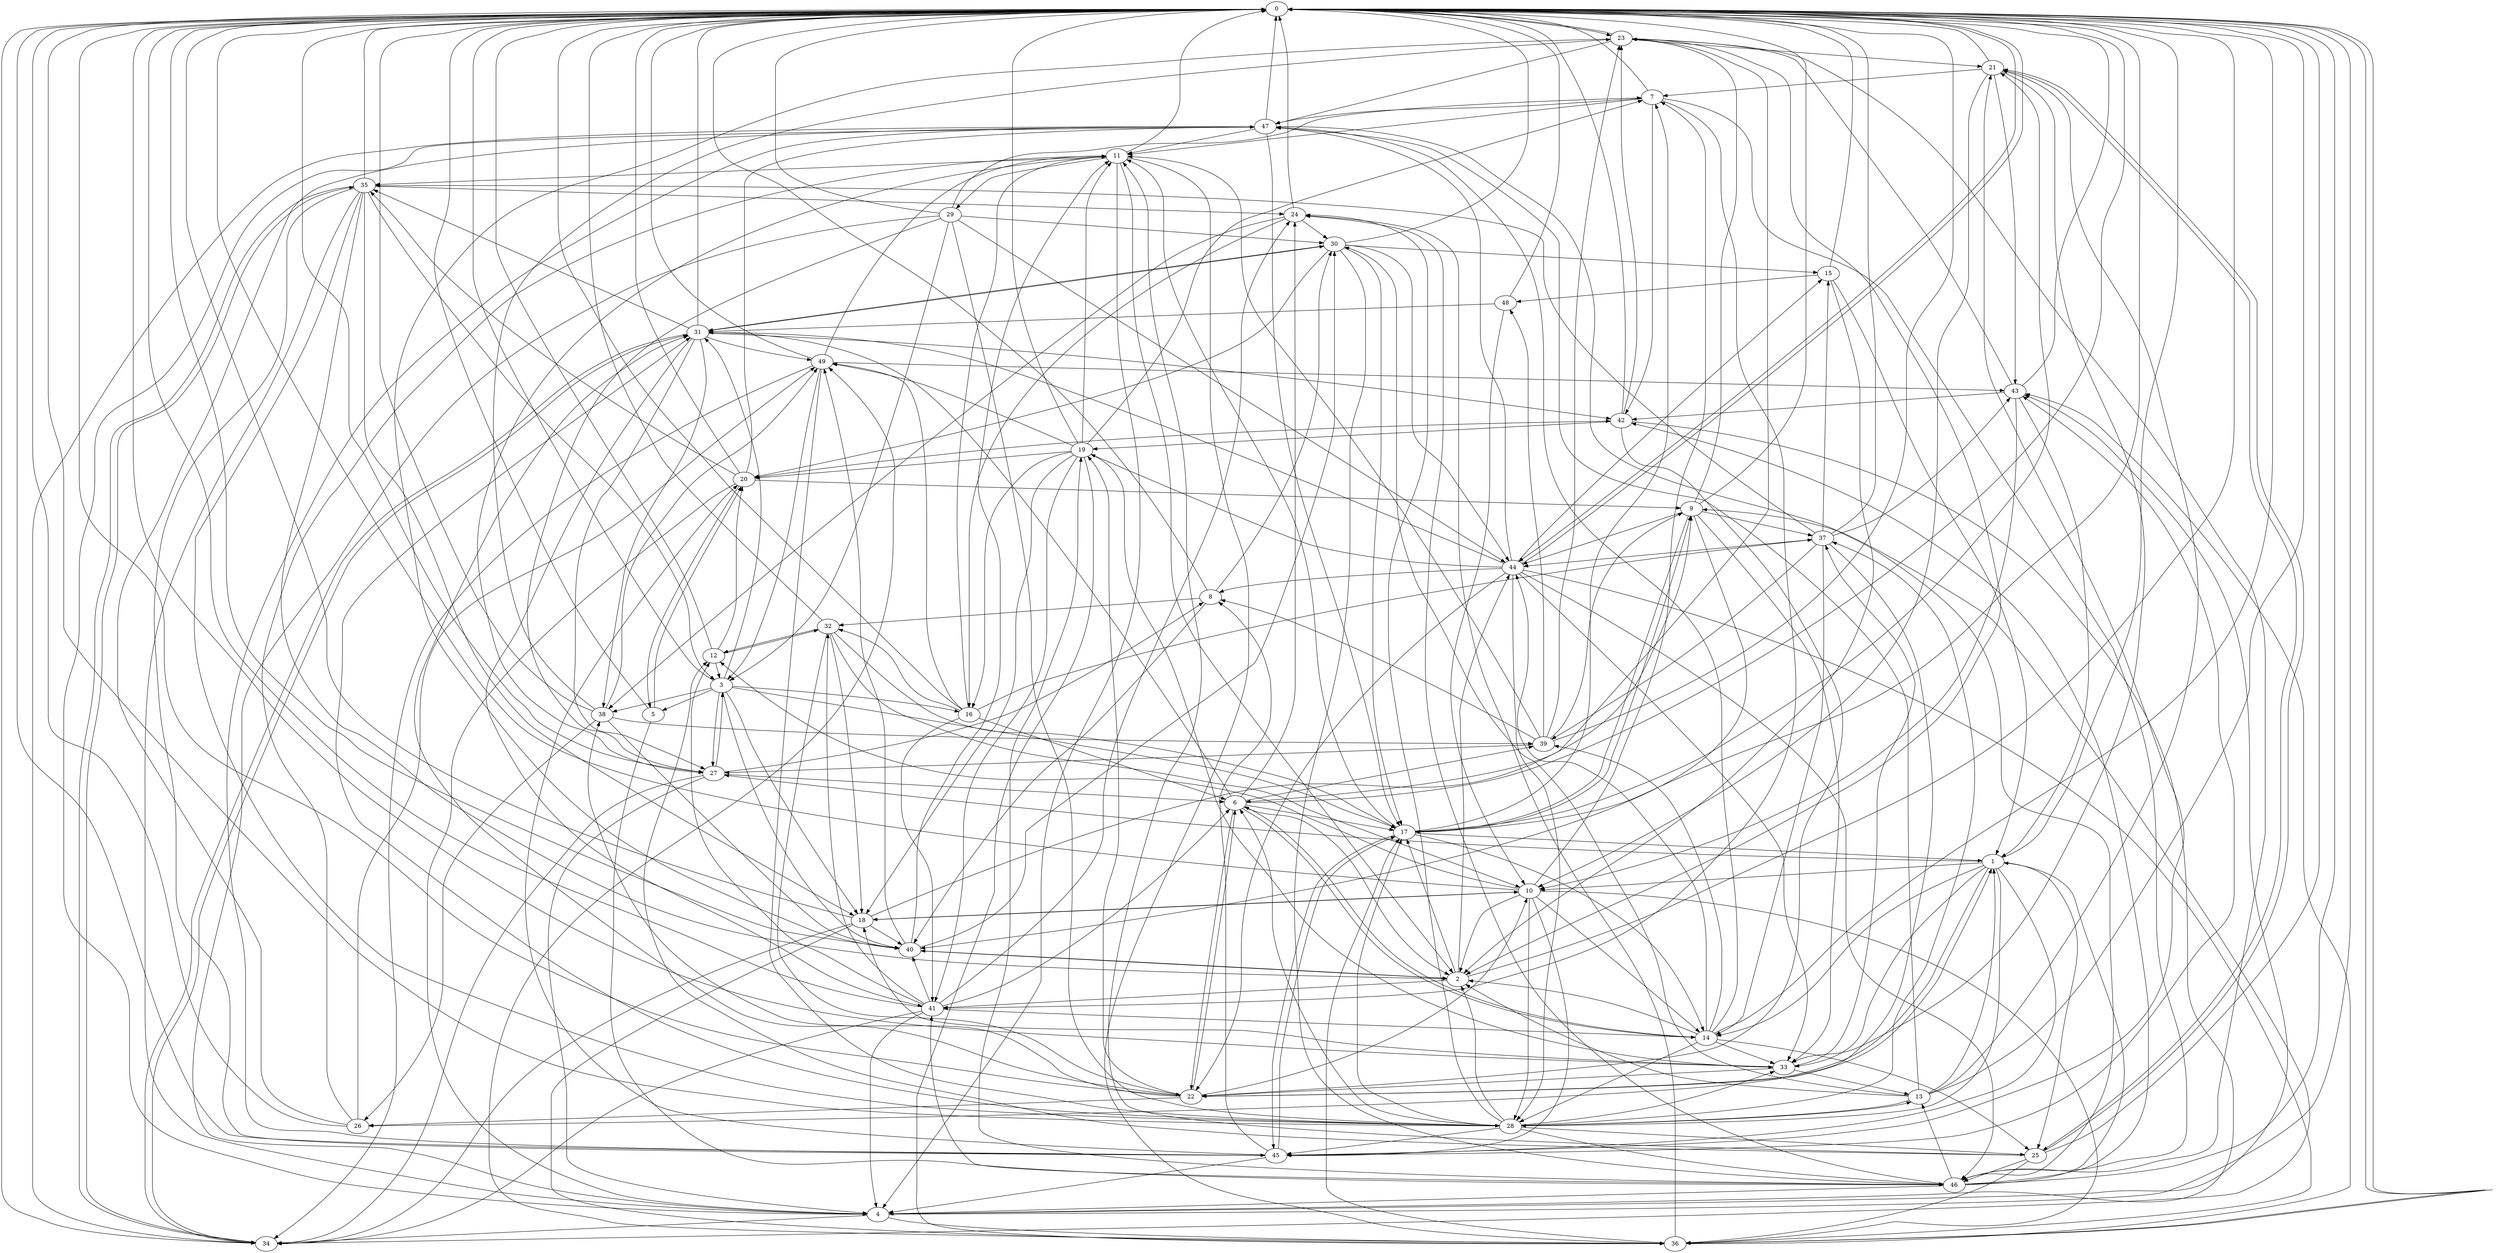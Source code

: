 strict digraph "" {
	0	 [component_delay=3];
	23	 [component_delay=3];
	0 -> 23	 [wire_delay=1];
	36	 [component_delay=3];
	0 -> 36	 [wire_delay=1];
	44	 [component_delay=3];
	0 -> 44	 [wire_delay=1];
	1	 [component_delay=3];
	1 -> 0	 [wire_delay=1];
	10	 [component_delay=3];
	1 -> 10	 [wire_delay=1];
	14	 [component_delay=3];
	1 -> 14	 [wire_delay=1];
	22	 [component_delay=3];
	1 -> 22	 [wire_delay=1];
	25	 [component_delay=3];
	1 -> 25	 [wire_delay=1];
	27	 [component_delay=3];
	1 -> 27	 [wire_delay=1];
	28	 [component_delay=3];
	1 -> 28	 [wire_delay=1];
	33	 [component_delay=3];
	1 -> 33	 [wire_delay=1];
	45	 [component_delay=3];
	1 -> 45	 [wire_delay=1];
	2	 [component_delay=3];
	2 -> 0	 [wire_delay=1];
	17	 [component_delay=3];
	2 -> 17	 [wire_delay=1];
	40	 [component_delay=3];
	2 -> 40	 [wire_delay=1];
	41	 [component_delay=3];
	2 -> 41	 [wire_delay=1];
	2 -> 44	 [wire_delay=1];
	3	 [component_delay=3];
	3 -> 0	 [wire_delay=1];
	5	 [component_delay=3];
	3 -> 5	 [wire_delay=1];
	16	 [component_delay=3];
	3 -> 16	 [wire_delay=1];
	3 -> 17	 [wire_delay=1];
	18	 [component_delay=3];
	3 -> 18	 [wire_delay=1];
	3 -> 27	 [wire_delay=1];
	31	 [component_delay=3];
	3 -> 31	 [wire_delay=1];
	38	 [component_delay=3];
	3 -> 38	 [wire_delay=1];
	3 -> 40	 [wire_delay=1];
	4	 [component_delay=3];
	4 -> 0	 [wire_delay=1];
	34	 [component_delay=3];
	4 -> 34	 [wire_delay=1];
	4 -> 36	 [wire_delay=1];
	43	 [component_delay=3];
	4 -> 43	 [wire_delay=1];
	5 -> 0	 [wire_delay=1];
	20	 [component_delay=3];
	5 -> 20	 [wire_delay=1];
	46	 [component_delay=3];
	5 -> 46	 [wire_delay=1];
	6	 [component_delay=3];
	6 -> 0	 [wire_delay=1];
	6 -> 2	 [wire_delay=1];
	6 -> 14	 [wire_delay=1];
	6 -> 17	 [wire_delay=1];
	6 -> 22	 [wire_delay=1];
	24	 [component_delay=3];
	6 -> 24	 [wire_delay=1];
	6 -> 31	 [wire_delay=1];
	39	 [component_delay=3];
	6 -> 39	 [wire_delay=1];
	7	 [component_delay=3];
	7 -> 0	 [wire_delay=1];
	11	 [component_delay=3];
	7 -> 11	 [wire_delay=1];
	7 -> 41	 [wire_delay=1];
	42	 [component_delay=3];
	7 -> 42	 [wire_delay=1];
	7 -> 46	 [wire_delay=1];
	47	 [component_delay=3];
	7 -> 47	 [wire_delay=1];
	8	 [component_delay=3];
	8 -> 0	 [wire_delay=1];
	30	 [component_delay=3];
	8 -> 30	 [wire_delay=1];
	32	 [component_delay=3];
	8 -> 32	 [wire_delay=1];
	8 -> 40	 [wire_delay=1];
	9	 [component_delay=3];
	9 -> 0	 [wire_delay=1];
	9 -> 17	 [wire_delay=1];
	9 -> 23	 [wire_delay=1];
	9 -> 33	 [wire_delay=1];
	37	 [component_delay=3];
	9 -> 37	 [wire_delay=1];
	9 -> 40	 [wire_delay=1];
	9 -> 44	 [wire_delay=1];
	10 -> 0	 [wire_delay=1];
	10 -> 2	 [wire_delay=1];
	10 -> 7	 [wire_delay=1];
	12	 [component_delay=3];
	10 -> 12	 [wire_delay=1];
	10 -> 14	 [wire_delay=1];
	10 -> 18	 [wire_delay=1];
	10 -> 28	 [wire_delay=1];
	10 -> 36	 [wire_delay=1];
	10 -> 45	 [wire_delay=1];
	11 -> 0	 [wire_delay=1];
	11 -> 2	 [wire_delay=1];
	11 -> 4	 [wire_delay=1];
	11 -> 27	 [wire_delay=1];
	29	 [component_delay=3];
	11 -> 29	 [wire_delay=1];
	35	 [component_delay=3];
	11 -> 35	 [wire_delay=1];
	11 -> 36	 [wire_delay=1];
	12 -> 0	 [wire_delay=1];
	12 -> 3	 [wire_delay=1];
	12 -> 20	 [wire_delay=1];
	12 -> 32	 [wire_delay=1];
	13	 [component_delay=3];
	13 -> 0	 [wire_delay=1];
	13 -> 1	 [wire_delay=1];
	13 -> 2	 [wire_delay=1];
	21	 [component_delay=3];
	13 -> 21	 [wire_delay=1];
	13 -> 28	 [wire_delay=1];
	13 -> 30	 [wire_delay=1];
	13 -> 47	 [wire_delay=1];
	14 -> 0	 [wire_delay=1];
	14 -> 2	 [wire_delay=1];
	14 -> 6	 [wire_delay=1];
	14 -> 25	 [wire_delay=1];
	14 -> 28	 [wire_delay=1];
	14 -> 33	 [wire_delay=1];
	14 -> 39	 [wire_delay=1];
	14 -> 44	 [wire_delay=1];
	14 -> 47	 [wire_delay=1];
	15	 [component_delay=3];
	15 -> 0	 [wire_delay=1];
	15 -> 1	 [wire_delay=1];
	15 -> 2	 [wire_delay=1];
	48	 [component_delay=3];
	15 -> 48	 [wire_delay=1];
	16 -> 0	 [wire_delay=1];
	16 -> 6	 [wire_delay=1];
	16 -> 11	 [wire_delay=1];
	16 -> 32	 [wire_delay=1];
	16 -> 37	 [wire_delay=1];
	16 -> 41	 [wire_delay=1];
	49	 [component_delay=3];
	16 -> 49	 [wire_delay=1];
	17 -> 0	 [wire_delay=1];
	17 -> 1	 [wire_delay=1];
	17 -> 7	 [wire_delay=1];
	17 -> 9	 [wire_delay=1];
	17 -> 11	 [wire_delay=1];
	17 -> 14	 [wire_delay=1];
	17 -> 21	 [wire_delay=1];
	17 -> 45	 [wire_delay=1];
	18 -> 0	 [wire_delay=1];
	18 -> 9	 [wire_delay=1];
	18 -> 10	 [wire_delay=1];
	18 -> 34	 [wire_delay=1];
	18 -> 36	 [wire_delay=1];
	18 -> 40	 [wire_delay=1];
	19	 [component_delay=3];
	19 -> 0	 [wire_delay=1];
	19 -> 7	 [wire_delay=1];
	19 -> 11	 [wire_delay=1];
	19 -> 16	 [wire_delay=1];
	19 -> 18	 [wire_delay=1];
	19 -> 20	 [wire_delay=1];
	19 -> 33	 [wire_delay=1];
	19 -> 36	 [wire_delay=1];
	19 -> 41	 [wire_delay=1];
	19 -> 49	 [wire_delay=1];
	20 -> 0	 [wire_delay=1];
	20 -> 4	 [wire_delay=1];
	20 -> 5	 [wire_delay=1];
	20 -> 9	 [wire_delay=1];
	20 -> 35	 [wire_delay=1];
	20 -> 42	 [wire_delay=1];
	20 -> 47	 [wire_delay=1];
	21 -> 0	 [wire_delay=1];
	21 -> 7	 [wire_delay=1];
	21 -> 10	 [wire_delay=1];
	21 -> 25	 [wire_delay=1];
	21 -> 33	 [wire_delay=1];
	21 -> 43	 [wire_delay=1];
	22 -> 0	 [wire_delay=1];
	22 -> 1	 [wire_delay=1];
	22 -> 6	 [wire_delay=1];
	22 -> 10	 [wire_delay=1];
	22 -> 19	 [wire_delay=1];
	26	 [component_delay=3];
	22 -> 26	 [wire_delay=1];
	22 -> 31	 [wire_delay=1];
	22 -> 38	 [wire_delay=1];
	23 -> 0	 [wire_delay=1];
	23 -> 2	 [wire_delay=1];
	23 -> 6	 [wire_delay=1];
	23 -> 21	 [wire_delay=1];
	23 -> 40	 [wire_delay=1];
	23 -> 46	 [wire_delay=1];
	23 -> 47	 [wire_delay=1];
	24 -> 0	 [wire_delay=1];
	24 -> 16	 [wire_delay=1];
	24 -> 30	 [wire_delay=1];
	24 -> 38	 [wire_delay=1];
	25 -> 0	 [wire_delay=1];
	25 -> 11	 [wire_delay=1];
	25 -> 12	 [wire_delay=1];
	25 -> 21	 [wire_delay=1];
	25 -> 36	 [wire_delay=1];
	25 -> 46	 [wire_delay=1];
	26 -> 0	 [wire_delay=1];
	26 -> 11	 [wire_delay=1];
	26 -> 47	 [wire_delay=1];
	26 -> 49	 [wire_delay=1];
	27 -> 0	 [wire_delay=1];
	27 -> 3	 [wire_delay=1];
	27 -> 4	 [wire_delay=1];
	27 -> 6	 [wire_delay=1];
	27 -> 8	 [wire_delay=1];
	27 -> 34	 [wire_delay=1];
	28 -> 0	 [wire_delay=1];
	28 -> 2	 [wire_delay=1];
	28 -> 6	 [wire_delay=1];
	28 -> 13	 [wire_delay=1];
	28 -> 17	 [wire_delay=1];
	28 -> 24	 [wire_delay=1];
	28 -> 25	 [wire_delay=1];
	28 -> 31	 [wire_delay=1];
	28 -> 33	 [wire_delay=1];
	28 -> 37	 [wire_delay=1];
	28 -> 45	 [wire_delay=1];
	28 -> 46	 [wire_delay=1];
	29 -> 0	 [wire_delay=1];
	29 -> 3	 [wire_delay=1];
	29 -> 4	 [wire_delay=1];
	29 -> 7	 [wire_delay=1];
	29 -> 27	 [wire_delay=1];
	29 -> 28	 [wire_delay=1];
	29 -> 30	 [wire_delay=1];
	29 -> 44	 [wire_delay=1];
	30 -> 0	 [wire_delay=1];
	30 -> 15	 [wire_delay=1];
	30 -> 17	 [wire_delay=1];
	30 -> 20	 [wire_delay=1];
	30 -> 31	 [wire_delay=1];
	30 -> 44	 [wire_delay=1];
	30 -> 46	 [wire_delay=1];
	31 -> 0	 [wire_delay=1];
	31 -> 27	 [wire_delay=1];
	31 -> 30	 [wire_delay=1];
	31 -> 34	 [wire_delay=1];
	31 -> 35	 [wire_delay=1];
	31 -> 38	 [wire_delay=1];
	31 -> 41	 [wire_delay=1];
	31 -> 42	 [wire_delay=1];
	31 -> 49	 [wire_delay=1];
	32 -> 0	 [wire_delay=1];
	32 -> 10	 [wire_delay=1];
	32 -> 12	 [wire_delay=1];
	32 -> 17	 [wire_delay=1];
	32 -> 18	 [wire_delay=1];
	32 -> 22	 [wire_delay=1];
	33 -> 0	 [wire_delay=1];
	33 -> 13	 [wire_delay=1];
	33 -> 18	 [wire_delay=1];
	33 -> 22	 [wire_delay=1];
	33 -> 37	 [wire_delay=1];
	34 -> 0	 [wire_delay=1];
	34 -> 9	 [wire_delay=1];
	34 -> 31	 [wire_delay=1];
	34 -> 35	 [wire_delay=1];
	35 -> 0	 [wire_delay=1];
	35 -> 2	 [wire_delay=1];
	35 -> 3	 [wire_delay=1];
	35 -> 4	 [wire_delay=1];
	35 -> 18	 [wire_delay=1];
	35 -> 24	 [wire_delay=1];
	35 -> 28	 [wire_delay=1];
	35 -> 34	 [wire_delay=1];
	35 -> 45	 [wire_delay=1];
	36 -> 0	 [wire_delay=1];
	36 -> 17	 [wire_delay=1];
	36 -> 24	 [wire_delay=1];
	36 -> 43	 [wire_delay=1];
	36 -> 49	 [wire_delay=1];
	37 -> 0	 [wire_delay=1];
	37 -> 14	 [wire_delay=1];
	37 -> 15	 [wire_delay=1];
	37 -> 26	 [wire_delay=1];
	37 -> 35	 [wire_delay=1];
	37 -> 39	 [wire_delay=1];
	37 -> 43	 [wire_delay=1];
	37 -> 44	 [wire_delay=1];
	38 -> 0	 [wire_delay=1];
	38 -> 23	 [wire_delay=1];
	38 -> 26	 [wire_delay=1];
	38 -> 39	 [wire_delay=1];
	38 -> 40	 [wire_delay=1];
	38 -> 49	 [wire_delay=1];
	39 -> 0	 [wire_delay=1];
	39 -> 8	 [wire_delay=1];
	39 -> 9	 [wire_delay=1];
	39 -> 11	 [wire_delay=1];
	39 -> 23	 [wire_delay=1];
	39 -> 27	 [wire_delay=1];
	39 -> 48	 [wire_delay=1];
	40 -> 0	 [wire_delay=1];
	40 -> 2	 [wire_delay=1];
	40 -> 11	 [wire_delay=1];
	40 -> 30	 [wire_delay=1];
	40 -> 49	 [wire_delay=1];
	41 -> 0	 [wire_delay=1];
	41 -> 4	 [wire_delay=1];
	41 -> 6	 [wire_delay=1];
	41 -> 12	 [wire_delay=1];
	41 -> 14	 [wire_delay=1];
	41 -> 24	 [wire_delay=1];
	41 -> 32	 [wire_delay=1];
	41 -> 34	 [wire_delay=1];
	41 -> 40	 [wire_delay=1];
	42 -> 0	 [wire_delay=1];
	42 -> 4	 [wire_delay=1];
	42 -> 19	 [wire_delay=1];
	42 -> 22	 [wire_delay=1];
	42 -> 23	 [wire_delay=1];
	43 -> 0	 [wire_delay=1];
	43 -> 1	 [wire_delay=1];
	43 -> 10	 [wire_delay=1];
	43 -> 23	 [wire_delay=1];
	43 -> 42	 [wire_delay=1];
	44 -> 0	 [wire_delay=1];
	44 -> 8	 [wire_delay=1];
	44 -> 15	 [wire_delay=1];
	44 -> 19	 [wire_delay=1];
	44 -> 22	 [wire_delay=1];
	44 -> 28	 [wire_delay=1];
	44 -> 31	 [wire_delay=1];
	44 -> 33	 [wire_delay=1];
	44 -> 36	 [wire_delay=1];
	44 -> 46	 [wire_delay=1];
	44 -> 47	 [wire_delay=1];
	45 -> 0	 [wire_delay=1];
	45 -> 4	 [wire_delay=1];
	45 -> 8	 [wire_delay=1];
	45 -> 17	 [wire_delay=1];
	45 -> 20	 [wire_delay=1];
	45 -> 21	 [wire_delay=1];
	45 -> 43	 [wire_delay=1];
	46 -> 0	 [wire_delay=1];
	46 -> 1	 [wire_delay=1];
	46 -> 4	 [wire_delay=1];
	46 -> 13	 [wire_delay=1];
	46 -> 19	 [wire_delay=1];
	46 -> 24	 [wire_delay=1];
	46 -> 41	 [wire_delay=1];
	46 -> 42	 [wire_delay=1];
	47 -> 0	 [wire_delay=1];
	47 -> 4	 [wire_delay=1];
	47 -> 11	 [wire_delay=1];
	47 -> 17	 [wire_delay=1];
	47 -> 34	 [wire_delay=1];
	47 -> 45	 [wire_delay=1];
	47 -> 46	 [wire_delay=1];
	48 -> 0	 [wire_delay=1];
	48 -> 10	 [wire_delay=1];
	48 -> 31	 [wire_delay=1];
	49 -> 0	 [wire_delay=1];
	49 -> 3	 [wire_delay=1];
	49 -> 11	 [wire_delay=1];
	49 -> 28	 [wire_delay=1];
	49 -> 34	 [wire_delay=1];
	49 -> 43	 [wire_delay=1];
}
